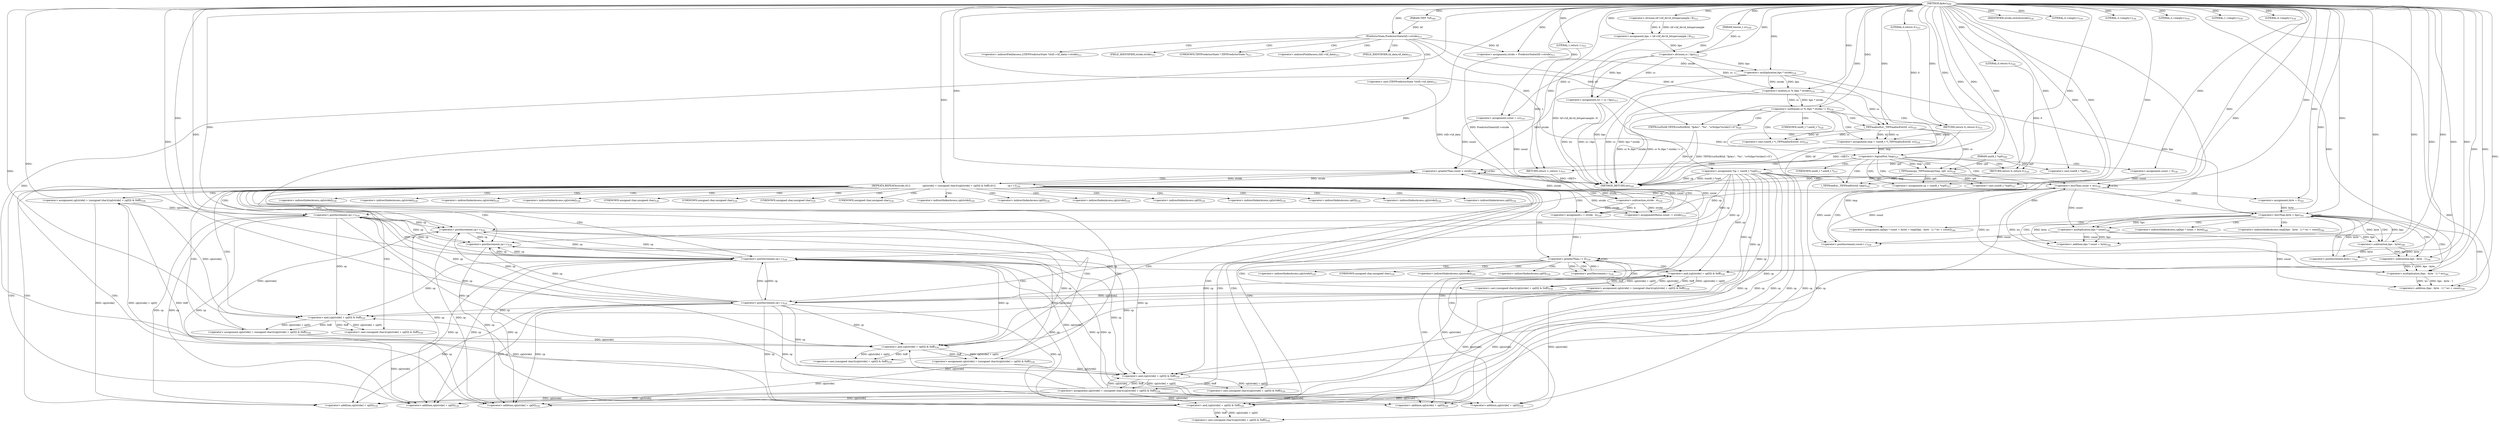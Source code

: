 digraph "fpAcc" {  
"37347" [label = <(METHOD,fpAcc)<SUB>509</SUB>> ]
"37602" [label = <(METHOD_RETURN,int)<SUB>509</SUB>> ]
"37348" [label = <(PARAM,TIFF *tif)<SUB>509</SUB>> ]
"37349" [label = <(PARAM,uint8_t *cp0)<SUB>509</SUB>> ]
"37350" [label = <(PARAM,tmsize_t cc)<SUB>509</SUB>> ]
"37353" [label = <(&lt;operator&gt;.assignment,stride = PredictorState(tif)-&gt;stride)<SUB>511</SUB>> ]
"37366" [label = <(&lt;operator&gt;.assignment,bps = tif-&gt;tif_dir.td_bitspersample / 8)<SUB>512</SUB>> ]
"37376" [label = <(&lt;operator&gt;.assignment,wc = cc / bps)<SUB>513</SUB>> ]
"37382" [label = <(&lt;operator&gt;.assignment,count = cc)<SUB>514</SUB>> ]
"37386" [label = <(&lt;operator&gt;.assignment,*cp = (uint8_t *)cp0)<SUB>515</SUB>> ]
"37408" [label = <(&lt;operator&gt;.assignment,tmp = (uint8_t *)_TIFFmallocExt(tif, cc))<SUB>524</SUB>> ]
"37546" [label = <(_TIFFmemcpy,_TIFFmemcpy(tmp, cp0, cc))<SUB>536</SUB>> ]
"37550" [label = <(&lt;operator&gt;.assignment,cp = (uint8_t *)cp0)<SUB>537</SUB>> ]
"37597" [label = <(_TIFFfreeExt,_TIFFfreeExt(tif, tmp))<SUB>550</SUB>> ]
"37600" [label = <(RETURN,return 1;,return 1;)<SUB>551</SUB>> ]
"37393" [label = <(&lt;operator&gt;.notEquals,cc % (bps * stride) != 0)<SUB>518</SUB>> ]
"37416" [label = <(&lt;operator&gt;.logicalNot,!tmp)<SUB>525</SUB>> ]
"37422" [label = <(&lt;operator&gt;.greaterThan,count &gt; stride)<SUB>528</SUB>> ]
"37560" [label = <(&lt;operator&gt;.lessThan,count &lt; wc)<SUB>538</SUB>> ]
"37563" [label = <(&lt;operator&gt;.postIncrement,count++)<SUB>538</SUB>> ]
"37601" [label = <(LITERAL,1,return 1;)<SUB>551</SUB>> ]
"37355" [label = <(PredictorState,PredictorState(tif)-&gt;stride)<SUB>511</SUB>> ]
"37368" [label = <(&lt;operator&gt;.division,tif-&gt;tif_dir.td_bitspersample / 8)<SUB>512</SUB>> ]
"37378" [label = <(&lt;operator&gt;.division,cc / bps)<SUB>513</SUB>> ]
"37388" [label = <(&lt;operator&gt;.cast,(uint8_t *)cp0)<SUB>515</SUB>> ]
"37401" [label = <(TIFFErrorExtR,TIFFErrorExtR(tif, &quot;fpAcc&quot;, &quot;%s&quot;, &quot;cc%(bps*stride))!=0&quot;))<SUB>520</SUB>> ]
"37406" [label = <(RETURN,return 0;,return 0;)<SUB>521</SUB>> ]
"37410" [label = <(&lt;operator&gt;.cast,(uint8_t *)_TIFFmallocExt(tif, cc))<SUB>524</SUB>> ]
"37419" [label = <(RETURN,return 0;,return 0;)<SUB>526</SUB>> ]
"37426" [label = <(REPEAT4,REPEAT4(stride,\012                cp[stride] = (unsigned char)((cp[stride] + cp[0]) &amp; 0xff);\012                cp++))<SUB>530</SUB>> ]
"37543" [label = <(&lt;operator&gt;.assignmentMinus,count -= stride)<SUB>533</SUB>> ]
"37552" [label = <(&lt;operator&gt;.cast,(uint8_t *)cp0)<SUB>537</SUB>> ]
"37557" [label = <(&lt;operator&gt;.assignment,count = 0)<SUB>538</SUB>> ]
"37394" [label = <(&lt;operator&gt;.modulo,cc % (bps * stride))<SUB>518</SUB>> ]
"37407" [label = <(LITERAL,0,return 0;)<SUB>521</SUB>> ]
"37412" [label = <(_TIFFmallocExt,_TIFFmallocExt(tif, cc))<SUB>524</SUB>> ]
"37420" [label = <(LITERAL,0,return 0;)<SUB>526</SUB>> ]
"37572" [label = <(&lt;operator&gt;.lessThan,byte &lt; bps)<SUB>541</SUB>> ]
"37575" [label = <(&lt;operator&gt;.postIncrement,byte++)<SUB>541</SUB>> ]
"37396" [label = <(&lt;operator&gt;.multiplication,bps * stride)<SUB>518</SUB>> ]
"37569" [label = <(&lt;operator&gt;.assignment,byte = 0)<SUB>541</SUB>> ]
"37578" [label = <(&lt;operator&gt;.assignment,cp[bps * count + byte] = tmp[(bps - byte - 1) * wc + count])<SUB>546</SUB>> ]
"37359" [label = <(&lt;operator&gt;.cast,(TIFFPredictorState *)(tif)-&gt;tif_data)<SUB>511</SUB>> ]
"37430" [label = <(IDENTIFIER,stride,switch(stride))<SUB>530</SUB>> ]
"37466" [label = <(LITERAL,4,&lt;empty&gt;)<SUB>530</SUB>> ]
"37467" [label = <(&lt;operator&gt;.assignment,cp[stride] = (unsigned char)((cp[stride] + cp[0]) &amp; 0xff))<SUB>530</SUB>> ]
"37482" [label = <(&lt;operator&gt;.postIncrement,cp++)<SUB>530</SUB>> ]
"37485" [label = <(LITERAL,3,&lt;empty&gt;)<SUB>530</SUB>> ]
"37486" [label = <(&lt;operator&gt;.assignment,cp[stride] = (unsigned char)((cp[stride] + cp[0]) &amp; 0xff))<SUB>530</SUB>> ]
"37501" [label = <(&lt;operator&gt;.postIncrement,cp++)<SUB>530</SUB>> ]
"37504" [label = <(LITERAL,2,&lt;empty&gt;)<SUB>530</SUB>> ]
"37505" [label = <(&lt;operator&gt;.assignment,cp[stride] = (unsigned char)((cp[stride] + cp[0]) &amp; 0xff))<SUB>530</SUB>> ]
"37520" [label = <(&lt;operator&gt;.postIncrement,cp++)<SUB>530</SUB>> ]
"37523" [label = <(LITERAL,1,&lt;empty&gt;)<SUB>530</SUB>> ]
"37524" [label = <(&lt;operator&gt;.assignment,cp[stride] = (unsigned char)((cp[stride] + cp[0]) &amp; 0xff))<SUB>530</SUB>> ]
"37539" [label = <(&lt;operator&gt;.postIncrement,cp++)<SUB>530</SUB>> ]
"37542" [label = <(LITERAL,0,&lt;empty&gt;)<SUB>530</SUB>> ]
"37581" [label = <(&lt;operator&gt;.addition,bps * count + byte)<SUB>546</SUB>> ]
"37588" [label = <(&lt;operator&gt;.addition,(bps - byte - 1) * wc + count)<SUB>546</SUB>> ]
"37442" [label = <(&lt;operator&gt;.greaterThan,i &gt; 0)<SUB>530</SUB>> ]
"37445" [label = <(&lt;operator&gt;.postDecrement,i--)<SUB>530</SUB>> ]
"37471" [label = <(&lt;operator&gt;.cast,(unsigned char)((cp[stride] + cp[0]) &amp; 0xff))<SUB>530</SUB>> ]
"37490" [label = <(&lt;operator&gt;.cast,(unsigned char)((cp[stride] + cp[0]) &amp; 0xff))<SUB>530</SUB>> ]
"37509" [label = <(&lt;operator&gt;.cast,(unsigned char)((cp[stride] + cp[0]) &amp; 0xff))<SUB>530</SUB>> ]
"37528" [label = <(&lt;operator&gt;.cast,(unsigned char)((cp[stride] + cp[0]) &amp; 0xff))<SUB>530</SUB>> ]
"37582" [label = <(&lt;operator&gt;.multiplication,bps * count)<SUB>546</SUB>> ]
"37589" [label = <(&lt;operator&gt;.multiplication,(bps - byte - 1) * wc)<SUB>546</SUB>> ]
"37437" [label = <(&lt;operator&gt;.assignment,i = stride - 4)<SUB>530</SUB>> ]
"37448" [label = <(&lt;operator&gt;.assignment,cp[stride] = (unsigned char)((cp[stride] + cp[0]) &amp; 0xff))<SUB>530</SUB>> ]
"37463" [label = <(&lt;operator&gt;.postIncrement,cp++)<SUB>530</SUB>> ]
"37473" [label = <(&lt;operator&gt;.and,(cp[stride] + cp[0]) &amp; 0xff)<SUB>530</SUB>> ]
"37492" [label = <(&lt;operator&gt;.and,(cp[stride] + cp[0]) &amp; 0xff)<SUB>530</SUB>> ]
"37511" [label = <(&lt;operator&gt;.and,(cp[stride] + cp[0]) &amp; 0xff)<SUB>530</SUB>> ]
"37530" [label = <(&lt;operator&gt;.and,(cp[stride] + cp[0]) &amp; 0xff)<SUB>530</SUB>> ]
"37590" [label = <(&lt;operator&gt;.subtraction,bps - byte - 1)<SUB>546</SUB>> ]
"37474" [label = <(&lt;operator&gt;.addition,cp[stride] + cp[0])<SUB>530</SUB>> ]
"37493" [label = <(&lt;operator&gt;.addition,cp[stride] + cp[0])<SUB>530</SUB>> ]
"37512" [label = <(&lt;operator&gt;.addition,cp[stride] + cp[0])<SUB>530</SUB>> ]
"37531" [label = <(&lt;operator&gt;.addition,cp[stride] + cp[0])<SUB>530</SUB>> ]
"37591" [label = <(&lt;operator&gt;.subtraction,bps - byte)<SUB>546</SUB>> ]
"37439" [label = <(&lt;operator&gt;.subtraction,stride - 4)<SUB>530</SUB>> ]
"37452" [label = <(&lt;operator&gt;.cast,(unsigned char)((cp[stride] + cp[0]) &amp; 0xff))<SUB>530</SUB>> ]
"37454" [label = <(&lt;operator&gt;.and,(cp[stride] + cp[0]) &amp; 0xff)<SUB>530</SUB>> ]
"37455" [label = <(&lt;operator&gt;.addition,cp[stride] + cp[0])<SUB>530</SUB>> ]
"37411" [label = <(UNKNOWN,uint8_t *,uint8_t *)<SUB>524</SUB>> ]
"37553" [label = <(UNKNOWN,uint8_t *,uint8_t *)<SUB>537</SUB>> ]
"37358" [label = <(&lt;operator&gt;.indirectFieldAccess,((TIFFPredictorState *)(tif)-&gt;tif_data)-&gt;stride)<SUB>511</SUB>> ]
"37364" [label = <(FIELD_IDENTIFIER,stride,stride)<SUB>511</SUB>> ]
"37360" [label = <(UNKNOWN,TIFFPredictorState *,TIFFPredictorState *)<SUB>511</SUB>> ]
"37361" [label = <(&lt;operator&gt;.indirectFieldAccess,(tif)-&gt;tif_data)<SUB>511</SUB>> ]
"37579" [label = <(&lt;operator&gt;.indirectIndexAccess,cp[bps * count + byte])<SUB>546</SUB>> ]
"37586" [label = <(&lt;operator&gt;.indirectIndexAccess,tmp[(bps - byte - 1) * wc + count])<SUB>546</SUB>> ]
"37363" [label = <(FIELD_IDENTIFIER,tif_data,tif_data)<SUB>511</SUB>> ]
"37468" [label = <(&lt;operator&gt;.indirectIndexAccess,cp[stride])<SUB>530</SUB>> ]
"37487" [label = <(&lt;operator&gt;.indirectIndexAccess,cp[stride])<SUB>530</SUB>> ]
"37506" [label = <(&lt;operator&gt;.indirectIndexAccess,cp[stride])<SUB>530</SUB>> ]
"37525" [label = <(&lt;operator&gt;.indirectIndexAccess,cp[stride])<SUB>530</SUB>> ]
"37472" [label = <(UNKNOWN,unsigned char,unsigned char)<SUB>530</SUB>> ]
"37491" [label = <(UNKNOWN,unsigned char,unsigned char)<SUB>530</SUB>> ]
"37510" [label = <(UNKNOWN,unsigned char,unsigned char)<SUB>530</SUB>> ]
"37529" [label = <(UNKNOWN,unsigned char,unsigned char)<SUB>530</SUB>> ]
"37449" [label = <(&lt;operator&gt;.indirectIndexAccess,cp[stride])<SUB>530</SUB>> ]
"37475" [label = <(&lt;operator&gt;.indirectIndexAccess,cp[stride])<SUB>530</SUB>> ]
"37478" [label = <(&lt;operator&gt;.indirectIndexAccess,cp[0])<SUB>530</SUB>> ]
"37494" [label = <(&lt;operator&gt;.indirectIndexAccess,cp[stride])<SUB>530</SUB>> ]
"37497" [label = <(&lt;operator&gt;.indirectIndexAccess,cp[0])<SUB>530</SUB>> ]
"37513" [label = <(&lt;operator&gt;.indirectIndexAccess,cp[stride])<SUB>530</SUB>> ]
"37516" [label = <(&lt;operator&gt;.indirectIndexAccess,cp[0])<SUB>530</SUB>> ]
"37532" [label = <(&lt;operator&gt;.indirectIndexAccess,cp[stride])<SUB>530</SUB>> ]
"37535" [label = <(&lt;operator&gt;.indirectIndexAccess,cp[0])<SUB>530</SUB>> ]
"37453" [label = <(UNKNOWN,unsigned char,unsigned char)<SUB>530</SUB>> ]
"37456" [label = <(&lt;operator&gt;.indirectIndexAccess,cp[stride])<SUB>530</SUB>> ]
"37459" [label = <(&lt;operator&gt;.indirectIndexAccess,cp[0])<SUB>530</SUB>> ]
  "37600" -> "37602"  [ label = "DDG: &lt;RET&gt;"] 
  "37406" -> "37602"  [ label = "DDG: &lt;RET&gt;"] 
  "37419" -> "37602"  [ label = "DDG: &lt;RET&gt;"] 
  "37353" -> "37602"  [ label = "DDG: PredictorState(tif)-&gt;stride"] 
  "37359" -> "37602"  [ label = "DDG: (tif)-&gt;tif_data"] 
  "37366" -> "37602"  [ label = "DDG: tif-&gt;tif_dir.td_bitspersample / 8"] 
  "37376" -> "37602"  [ label = "DDG: wc"] 
  "37376" -> "37602"  [ label = "DDG: cc / bps"] 
  "37382" -> "37602"  [ label = "DDG: count"] 
  "37386" -> "37602"  [ label = "DDG: cp"] 
  "37388" -> "37602"  [ label = "DDG: cp0"] 
  "37386" -> "37602"  [ label = "DDG: (uint8_t *)cp0"] 
  "37394" -> "37602"  [ label = "DDG: cc"] 
  "37396" -> "37602"  [ label = "DDG: bps"] 
  "37396" -> "37602"  [ label = "DDG: stride"] 
  "37394" -> "37602"  [ label = "DDG: bps * stride"] 
  "37393" -> "37602"  [ label = "DDG: cc % (bps * stride)"] 
  "37393" -> "37602"  [ label = "DDG: cc % (bps * stride) != 0"] 
  "37401" -> "37602"  [ label = "DDG: tif"] 
  "37401" -> "37602"  [ label = "DDG: TIFFErrorExtR(tif, &quot;fpAcc&quot;, &quot;%s&quot;, &quot;cc%(bps*stride))!=0&quot;)"] 
  "37347" -> "37348"  [ label = "DDG: "] 
  "37347" -> "37349"  [ label = "DDG: "] 
  "37347" -> "37350"  [ label = "DDG: "] 
  "37355" -> "37353"  [ label = "DDG: tif"] 
  "37368" -> "37366"  [ label = "DDG: tif-&gt;tif_dir.td_bitspersample"] 
  "37368" -> "37366"  [ label = "DDG: 8"] 
  "37378" -> "37376"  [ label = "DDG: cc"] 
  "37378" -> "37376"  [ label = "DDG: bps"] 
  "37378" -> "37382"  [ label = "DDG: cc"] 
  "37347" -> "37382"  [ label = "DDG: "] 
  "37349" -> "37386"  [ label = "DDG: cp0"] 
  "37347" -> "37386"  [ label = "DDG: "] 
  "37412" -> "37408"  [ label = "DDG: tif"] 
  "37412" -> "37408"  [ label = "DDG: cc"] 
  "37546" -> "37550"  [ label = "DDG: cp0"] 
  "37347" -> "37550"  [ label = "DDG: "] 
  "37601" -> "37600"  [ label = "DDG: 1"] 
  "37347" -> "37600"  [ label = "DDG: "] 
  "37347" -> "37353"  [ label = "DDG: "] 
  "37347" -> "37366"  [ label = "DDG: "] 
  "37347" -> "37376"  [ label = "DDG: "] 
  "37347" -> "37408"  [ label = "DDG: "] 
  "37416" -> "37546"  [ label = "DDG: tmp"] 
  "37347" -> "37546"  [ label = "DDG: "] 
  "37349" -> "37546"  [ label = "DDG: cp0"] 
  "37412" -> "37546"  [ label = "DDG: cc"] 
  "37412" -> "37597"  [ label = "DDG: tif"] 
  "37347" -> "37597"  [ label = "DDG: "] 
  "37546" -> "37597"  [ label = "DDG: tmp"] 
  "37347" -> "37601"  [ label = "DDG: "] 
  "37348" -> "37355"  [ label = "DDG: tif"] 
  "37347" -> "37355"  [ label = "DDG: "] 
  "37347" -> "37368"  [ label = "DDG: "] 
  "37350" -> "37378"  [ label = "DDG: cc"] 
  "37347" -> "37378"  [ label = "DDG: "] 
  "37366" -> "37378"  [ label = "DDG: bps"] 
  "37349" -> "37388"  [ label = "DDG: cp0"] 
  "37347" -> "37388"  [ label = "DDG: "] 
  "37394" -> "37393"  [ label = "DDG: cc"] 
  "37394" -> "37393"  [ label = "DDG: bps * stride"] 
  "37347" -> "37393"  [ label = "DDG: "] 
  "37407" -> "37406"  [ label = "DDG: 0"] 
  "37347" -> "37406"  [ label = "DDG: "] 
  "37412" -> "37410"  [ label = "DDG: tif"] 
  "37412" -> "37410"  [ label = "DDG: cc"] 
  "37408" -> "37416"  [ label = "DDG: tmp"] 
  "37347" -> "37416"  [ label = "DDG: "] 
  "37420" -> "37419"  [ label = "DDG: 0"] 
  "37347" -> "37419"  [ label = "DDG: "] 
  "37382" -> "37422"  [ label = "DDG: count"] 
  "37543" -> "37422"  [ label = "DDG: count"] 
  "37347" -> "37422"  [ label = "DDG: "] 
  "37396" -> "37422"  [ label = "DDG: stride"] 
  "37426" -> "37422"  [ label = "DDG: stride"] 
  "37439" -> "37422"  [ label = "DDG: stride"] 
  "37426" -> "37543"  [ label = "DDG: stride"] 
  "37439" -> "37543"  [ label = "DDG: stride"] 
  "37347" -> "37543"  [ label = "DDG: "] 
  "37546" -> "37552"  [ label = "DDG: cp0"] 
  "37347" -> "37552"  [ label = "DDG: "] 
  "37347" -> "37557"  [ label = "DDG: "] 
  "37557" -> "37560"  [ label = "DDG: count"] 
  "37563" -> "37560"  [ label = "DDG: count"] 
  "37347" -> "37560"  [ label = "DDG: "] 
  "37376" -> "37560"  [ label = "DDG: wc"] 
  "37589" -> "37560"  [ label = "DDG: wc"] 
  "37560" -> "37563"  [ label = "DDG: count"] 
  "37347" -> "37563"  [ label = "DDG: "] 
  "37582" -> "37563"  [ label = "DDG: count"] 
  "37347" -> "37394"  [ label = "DDG: "] 
  "37378" -> "37394"  [ label = "DDG: cc"] 
  "37396" -> "37394"  [ label = "DDG: bps"] 
  "37396" -> "37394"  [ label = "DDG: stride"] 
  "37355" -> "37401"  [ label = "DDG: tif"] 
  "37347" -> "37401"  [ label = "DDG: "] 
  "37347" -> "37407"  [ label = "DDG: "] 
  "37355" -> "37412"  [ label = "DDG: tif"] 
  "37347" -> "37412"  [ label = "DDG: "] 
  "37394" -> "37412"  [ label = "DDG: cc"] 
  "37347" -> "37420"  [ label = "DDG: "] 
  "37422" -> "37426"  [ label = "DDG: stride"] 
  "37347" -> "37426"  [ label = "DDG: "] 
  "37422" -> "37543"  [ label = "DDG: count"] 
  "37378" -> "37396"  [ label = "DDG: bps"] 
  "37347" -> "37396"  [ label = "DDG: "] 
  "37353" -> "37396"  [ label = "DDG: stride"] 
  "37347" -> "37569"  [ label = "DDG: "] 
  "37569" -> "37572"  [ label = "DDG: byte"] 
  "37575" -> "37572"  [ label = "DDG: byte"] 
  "37347" -> "37572"  [ label = "DDG: "] 
  "37396" -> "37572"  [ label = "DDG: bps"] 
  "37591" -> "37572"  [ label = "DDG: bps"] 
  "37591" -> "37575"  [ label = "DDG: byte"] 
  "37347" -> "37575"  [ label = "DDG: "] 
  "37546" -> "37578"  [ label = "DDG: tmp"] 
  "37347" -> "37430"  [ label = "DDG: "] 
  "37347" -> "37466"  [ label = "DDG: "] 
  "37473" -> "37467"  [ label = "DDG: cp[stride] + cp[0]"] 
  "37473" -> "37467"  [ label = "DDG: 0xff"] 
  "37347" -> "37485"  [ label = "DDG: "] 
  "37492" -> "37486"  [ label = "DDG: cp[stride] + cp[0]"] 
  "37492" -> "37486"  [ label = "DDG: 0xff"] 
  "37347" -> "37504"  [ label = "DDG: "] 
  "37511" -> "37505"  [ label = "DDG: cp[stride] + cp[0]"] 
  "37511" -> "37505"  [ label = "DDG: 0xff"] 
  "37347" -> "37523"  [ label = "DDG: "] 
  "37530" -> "37524"  [ label = "DDG: cp[stride] + cp[0]"] 
  "37530" -> "37524"  [ label = "DDG: 0xff"] 
  "37347" -> "37542"  [ label = "DDG: "] 
  "37386" -> "37482"  [ label = "DDG: cp"] 
  "37467" -> "37482"  [ label = "DDG: cp[stride]"] 
  "37539" -> "37482"  [ label = "DDG: cp"] 
  "37463" -> "37482"  [ label = "DDG: cp"] 
  "37347" -> "37482"  [ label = "DDG: "] 
  "37386" -> "37501"  [ label = "DDG: cp"] 
  "37482" -> "37501"  [ label = "DDG: cp"] 
  "37486" -> "37501"  [ label = "DDG: cp[stride]"] 
  "37539" -> "37501"  [ label = "DDG: cp"] 
  "37347" -> "37501"  [ label = "DDG: "] 
  "37463" -> "37501"  [ label = "DDG: cp"] 
  "37386" -> "37520"  [ label = "DDG: cp"] 
  "37501" -> "37520"  [ label = "DDG: cp"] 
  "37505" -> "37520"  [ label = "DDG: cp[stride]"] 
  "37539" -> "37520"  [ label = "DDG: cp"] 
  "37347" -> "37520"  [ label = "DDG: "] 
  "37482" -> "37520"  [ label = "DDG: cp"] 
  "37463" -> "37520"  [ label = "DDG: cp"] 
  "37386" -> "37539"  [ label = "DDG: cp"] 
  "37520" -> "37539"  [ label = "DDG: cp"] 
  "37524" -> "37539"  [ label = "DDG: cp[stride]"] 
  "37347" -> "37539"  [ label = "DDG: "] 
  "37501" -> "37539"  [ label = "DDG: cp"] 
  "37482" -> "37539"  [ label = "DDG: cp"] 
  "37463" -> "37539"  [ label = "DDG: cp"] 
  "37582" -> "37581"  [ label = "DDG: bps"] 
  "37582" -> "37581"  [ label = "DDG: count"] 
  "37572" -> "37581"  [ label = "DDG: byte"] 
  "37347" -> "37581"  [ label = "DDG: "] 
  "37589" -> "37588"  [ label = "DDG: bps - byte - 1"] 
  "37589" -> "37588"  [ label = "DDG: wc"] 
  "37582" -> "37588"  [ label = "DDG: count"] 
  "37347" -> "37588"  [ label = "DDG: "] 
  "37473" -> "37471"  [ label = "DDG: cp[stride] + cp[0]"] 
  "37473" -> "37471"  [ label = "DDG: 0xff"] 
  "37492" -> "37490"  [ label = "DDG: cp[stride] + cp[0]"] 
  "37492" -> "37490"  [ label = "DDG: 0xff"] 
  "37511" -> "37509"  [ label = "DDG: cp[stride] + cp[0]"] 
  "37511" -> "37509"  [ label = "DDG: 0xff"] 
  "37530" -> "37528"  [ label = "DDG: cp[stride] + cp[0]"] 
  "37530" -> "37528"  [ label = "DDG: 0xff"] 
  "37572" -> "37582"  [ label = "DDG: bps"] 
  "37347" -> "37582"  [ label = "DDG: "] 
  "37560" -> "37582"  [ label = "DDG: count"] 
  "37590" -> "37589"  [ label = "DDG: bps - byte"] 
  "37590" -> "37589"  [ label = "DDG: 1"] 
  "37560" -> "37589"  [ label = "DDG: wc"] 
  "37347" -> "37589"  [ label = "DDG: "] 
  "37439" -> "37437"  [ label = "DDG: stride"] 
  "37439" -> "37437"  [ label = "DDG: 4"] 
  "37437" -> "37442"  [ label = "DDG: i"] 
  "37445" -> "37442"  [ label = "DDG: i"] 
  "37347" -> "37442"  [ label = "DDG: "] 
  "37442" -> "37445"  [ label = "DDG: i"] 
  "37347" -> "37445"  [ label = "DDG: "] 
  "37454" -> "37448"  [ label = "DDG: cp[stride] + cp[0]"] 
  "37454" -> "37448"  [ label = "DDG: 0xff"] 
  "37386" -> "37473"  [ label = "DDG: cp"] 
  "37524" -> "37473"  [ label = "DDG: cp[stride]"] 
  "37539" -> "37473"  [ label = "DDG: cp"] 
  "37448" -> "37473"  [ label = "DDG: cp[stride]"] 
  "37463" -> "37473"  [ label = "DDG: cp"] 
  "37347" -> "37473"  [ label = "DDG: "] 
  "37386" -> "37492"  [ label = "DDG: cp"] 
  "37467" -> "37492"  [ label = "DDG: cp[stride]"] 
  "37482" -> "37492"  [ label = "DDG: cp"] 
  "37524" -> "37492"  [ label = "DDG: cp[stride]"] 
  "37539" -> "37492"  [ label = "DDG: cp"] 
  "37463" -> "37492"  [ label = "DDG: cp"] 
  "37347" -> "37492"  [ label = "DDG: "] 
  "37386" -> "37511"  [ label = "DDG: cp"] 
  "37486" -> "37511"  [ label = "DDG: cp[stride]"] 
  "37501" -> "37511"  [ label = "DDG: cp"] 
  "37524" -> "37511"  [ label = "DDG: cp[stride]"] 
  "37539" -> "37511"  [ label = "DDG: cp"] 
  "37482" -> "37511"  [ label = "DDG: cp"] 
  "37463" -> "37511"  [ label = "DDG: cp"] 
  "37347" -> "37511"  [ label = "DDG: "] 
  "37386" -> "37530"  [ label = "DDG: cp"] 
  "37505" -> "37530"  [ label = "DDG: cp[stride]"] 
  "37520" -> "37530"  [ label = "DDG: cp"] 
  "37524" -> "37530"  [ label = "DDG: cp[stride]"] 
  "37539" -> "37530"  [ label = "DDG: cp"] 
  "37501" -> "37530"  [ label = "DDG: cp"] 
  "37482" -> "37530"  [ label = "DDG: cp"] 
  "37463" -> "37530"  [ label = "DDG: cp"] 
  "37347" -> "37530"  [ label = "DDG: "] 
  "37591" -> "37590"  [ label = "DDG: bps"] 
  "37591" -> "37590"  [ label = "DDG: byte"] 
  "37347" -> "37590"  [ label = "DDG: "] 
  "37347" -> "37437"  [ label = "DDG: "] 
  "37386" -> "37463"  [ label = "DDG: cp"] 
  "37539" -> "37463"  [ label = "DDG: cp"] 
  "37448" -> "37463"  [ label = "DDG: cp[stride]"] 
  "37347" -> "37463"  [ label = "DDG: "] 
  "37386" -> "37474"  [ label = "DDG: cp"] 
  "37524" -> "37474"  [ label = "DDG: cp[stride]"] 
  "37539" -> "37474"  [ label = "DDG: cp"] 
  "37448" -> "37474"  [ label = "DDG: cp[stride]"] 
  "37463" -> "37474"  [ label = "DDG: cp"] 
  "37386" -> "37493"  [ label = "DDG: cp"] 
  "37467" -> "37493"  [ label = "DDG: cp[stride]"] 
  "37482" -> "37493"  [ label = "DDG: cp"] 
  "37524" -> "37493"  [ label = "DDG: cp[stride]"] 
  "37539" -> "37493"  [ label = "DDG: cp"] 
  "37463" -> "37493"  [ label = "DDG: cp"] 
  "37386" -> "37512"  [ label = "DDG: cp"] 
  "37486" -> "37512"  [ label = "DDG: cp[stride]"] 
  "37501" -> "37512"  [ label = "DDG: cp"] 
  "37524" -> "37512"  [ label = "DDG: cp[stride]"] 
  "37539" -> "37512"  [ label = "DDG: cp"] 
  "37482" -> "37512"  [ label = "DDG: cp"] 
  "37463" -> "37512"  [ label = "DDG: cp"] 
  "37386" -> "37531"  [ label = "DDG: cp"] 
  "37505" -> "37531"  [ label = "DDG: cp[stride]"] 
  "37520" -> "37531"  [ label = "DDG: cp"] 
  "37524" -> "37531"  [ label = "DDG: cp[stride]"] 
  "37539" -> "37531"  [ label = "DDG: cp"] 
  "37501" -> "37531"  [ label = "DDG: cp"] 
  "37482" -> "37531"  [ label = "DDG: cp"] 
  "37463" -> "37531"  [ label = "DDG: cp"] 
  "37582" -> "37591"  [ label = "DDG: bps"] 
  "37347" -> "37591"  [ label = "DDG: "] 
  "37572" -> "37591"  [ label = "DDG: byte"] 
  "37426" -> "37439"  [ label = "DDG: stride"] 
  "37347" -> "37439"  [ label = "DDG: "] 
  "37454" -> "37452"  [ label = "DDG: cp[stride] + cp[0]"] 
  "37454" -> "37452"  [ label = "DDG: 0xff"] 
  "37386" -> "37454"  [ label = "DDG: cp"] 
  "37524" -> "37454"  [ label = "DDG: cp[stride]"] 
  "37539" -> "37454"  [ label = "DDG: cp"] 
  "37448" -> "37454"  [ label = "DDG: cp[stride]"] 
  "37463" -> "37454"  [ label = "DDG: cp"] 
  "37347" -> "37454"  [ label = "DDG: "] 
  "37386" -> "37455"  [ label = "DDG: cp"] 
  "37524" -> "37455"  [ label = "DDG: cp[stride]"] 
  "37539" -> "37455"  [ label = "DDG: cp"] 
  "37448" -> "37455"  [ label = "DDG: cp[stride]"] 
  "37463" -> "37455"  [ label = "DDG: cp"] 
  "37355" -> "37360"  [ label = "CDG: "] 
  "37355" -> "37358"  [ label = "CDG: "] 
  "37355" -> "37361"  [ label = "CDG: "] 
  "37355" -> "37363"  [ label = "CDG: "] 
  "37355" -> "37359"  [ label = "CDG: "] 
  "37355" -> "37364"  [ label = "CDG: "] 
  "37393" -> "37412"  [ label = "CDG: "] 
  "37393" -> "37411"  [ label = "CDG: "] 
  "37393" -> "37408"  [ label = "CDG: "] 
  "37393" -> "37416"  [ label = "CDG: "] 
  "37393" -> "37401"  [ label = "CDG: "] 
  "37393" -> "37410"  [ label = "CDG: "] 
  "37393" -> "37406"  [ label = "CDG: "] 
  "37416" -> "37600"  [ label = "CDG: "] 
  "37416" -> "37546"  [ label = "CDG: "] 
  "37416" -> "37552"  [ label = "CDG: "] 
  "37416" -> "37553"  [ label = "CDG: "] 
  "37416" -> "37560"  [ label = "CDG: "] 
  "37416" -> "37557"  [ label = "CDG: "] 
  "37416" -> "37419"  [ label = "CDG: "] 
  "37416" -> "37550"  [ label = "CDG: "] 
  "37416" -> "37422"  [ label = "CDG: "] 
  "37416" -> "37597"  [ label = "CDG: "] 
  "37422" -> "37426"  [ label = "CDG: "] 
  "37422" -> "37543"  [ label = "CDG: "] 
  "37422" -> "37422"  [ label = "CDG: "] 
  "37560" -> "37572"  [ label = "CDG: "] 
  "37560" -> "37569"  [ label = "CDG: "] 
  "37560" -> "37560"  [ label = "CDG: "] 
  "37560" -> "37563"  [ label = "CDG: "] 
  "37426" -> "37505"  [ label = "CDG: "] 
  "37426" -> "37506"  [ label = "CDG: "] 
  "37426" -> "37487"  [ label = "CDG: "] 
  "37426" -> "37512"  [ label = "CDG: "] 
  "37426" -> "37471"  [ label = "CDG: "] 
  "37426" -> "37529"  [ label = "CDG: "] 
  "37426" -> "37494"  [ label = "CDG: "] 
  "37426" -> "37531"  [ label = "CDG: "] 
  "37426" -> "37437"  [ label = "CDG: "] 
  "37426" -> "37442"  [ label = "CDG: "] 
  "37426" -> "37473"  [ label = "CDG: "] 
  "37426" -> "37439"  [ label = "CDG: "] 
  "37426" -> "37520"  [ label = "CDG: "] 
  "37426" -> "37486"  [ label = "CDG: "] 
  "37426" -> "37468"  [ label = "CDG: "] 
  "37426" -> "37539"  [ label = "CDG: "] 
  "37426" -> "37478"  [ label = "CDG: "] 
  "37426" -> "37492"  [ label = "CDG: "] 
  "37426" -> "37524"  [ label = "CDG: "] 
  "37426" -> "37528"  [ label = "CDG: "] 
  "37426" -> "37490"  [ label = "CDG: "] 
  "37426" -> "37475"  [ label = "CDG: "] 
  "37426" -> "37509"  [ label = "CDG: "] 
  "37426" -> "37497"  [ label = "CDG: "] 
  "37426" -> "37501"  [ label = "CDG: "] 
  "37426" -> "37474"  [ label = "CDG: "] 
  "37426" -> "37513"  [ label = "CDG: "] 
  "37426" -> "37510"  [ label = "CDG: "] 
  "37426" -> "37482"  [ label = "CDG: "] 
  "37426" -> "37493"  [ label = "CDG: "] 
  "37426" -> "37467"  [ label = "CDG: "] 
  "37426" -> "37535"  [ label = "CDG: "] 
  "37426" -> "37472"  [ label = "CDG: "] 
  "37426" -> "37532"  [ label = "CDG: "] 
  "37426" -> "37491"  [ label = "CDG: "] 
  "37426" -> "37525"  [ label = "CDG: "] 
  "37426" -> "37530"  [ label = "CDG: "] 
  "37426" -> "37511"  [ label = "CDG: "] 
  "37426" -> "37516"  [ label = "CDG: "] 
  "37572" -> "37582"  [ label = "CDG: "] 
  "37572" -> "37588"  [ label = "CDG: "] 
  "37572" -> "37586"  [ label = "CDG: "] 
  "37572" -> "37572"  [ label = "CDG: "] 
  "37572" -> "37591"  [ label = "CDG: "] 
  "37572" -> "37590"  [ label = "CDG: "] 
  "37572" -> "37589"  [ label = "CDG: "] 
  "37572" -> "37578"  [ label = "CDG: "] 
  "37572" -> "37581"  [ label = "CDG: "] 
  "37572" -> "37575"  [ label = "CDG: "] 
  "37572" -> "37579"  [ label = "CDG: "] 
  "37442" -> "37454"  [ label = "CDG: "] 
  "37442" -> "37452"  [ label = "CDG: "] 
  "37442" -> "37448"  [ label = "CDG: "] 
  "37442" -> "37442"  [ label = "CDG: "] 
  "37442" -> "37455"  [ label = "CDG: "] 
  "37442" -> "37445"  [ label = "CDG: "] 
  "37442" -> "37453"  [ label = "CDG: "] 
  "37442" -> "37463"  [ label = "CDG: "] 
  "37442" -> "37459"  [ label = "CDG: "] 
  "37442" -> "37449"  [ label = "CDG: "] 
  "37442" -> "37456"  [ label = "CDG: "] 
}
